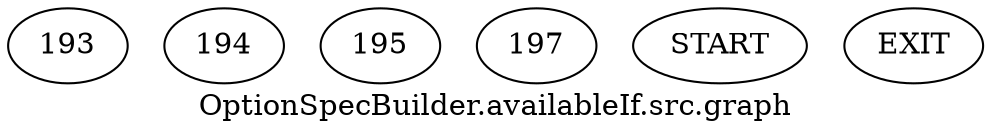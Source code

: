 /* --------------------------------------------------- */
/* Generated by Dr. Garbage Control Flow Graph Factory */
/* http://www.drgarbage.com                            */
/* Version: 4.5.0.201508311741                         */
/* Retrieved on: 2019-12-21 09:21:25.891               */
/* --------------------------------------------------- */
digraph "OptionSpecBuilder.availableIf.src.graph" {
 graph [label="OptionSpecBuilder.availableIf.src.graph"];
 2 [label="193" ]
 3 [label="194" ]
 4 [label="195" ]
 5 [label="197" ]
 6 [label="START" ]
 7 [label="EXIT" ]
 6  2
 2  3
 4  3
 3  4
 3  5
 5  7
}
